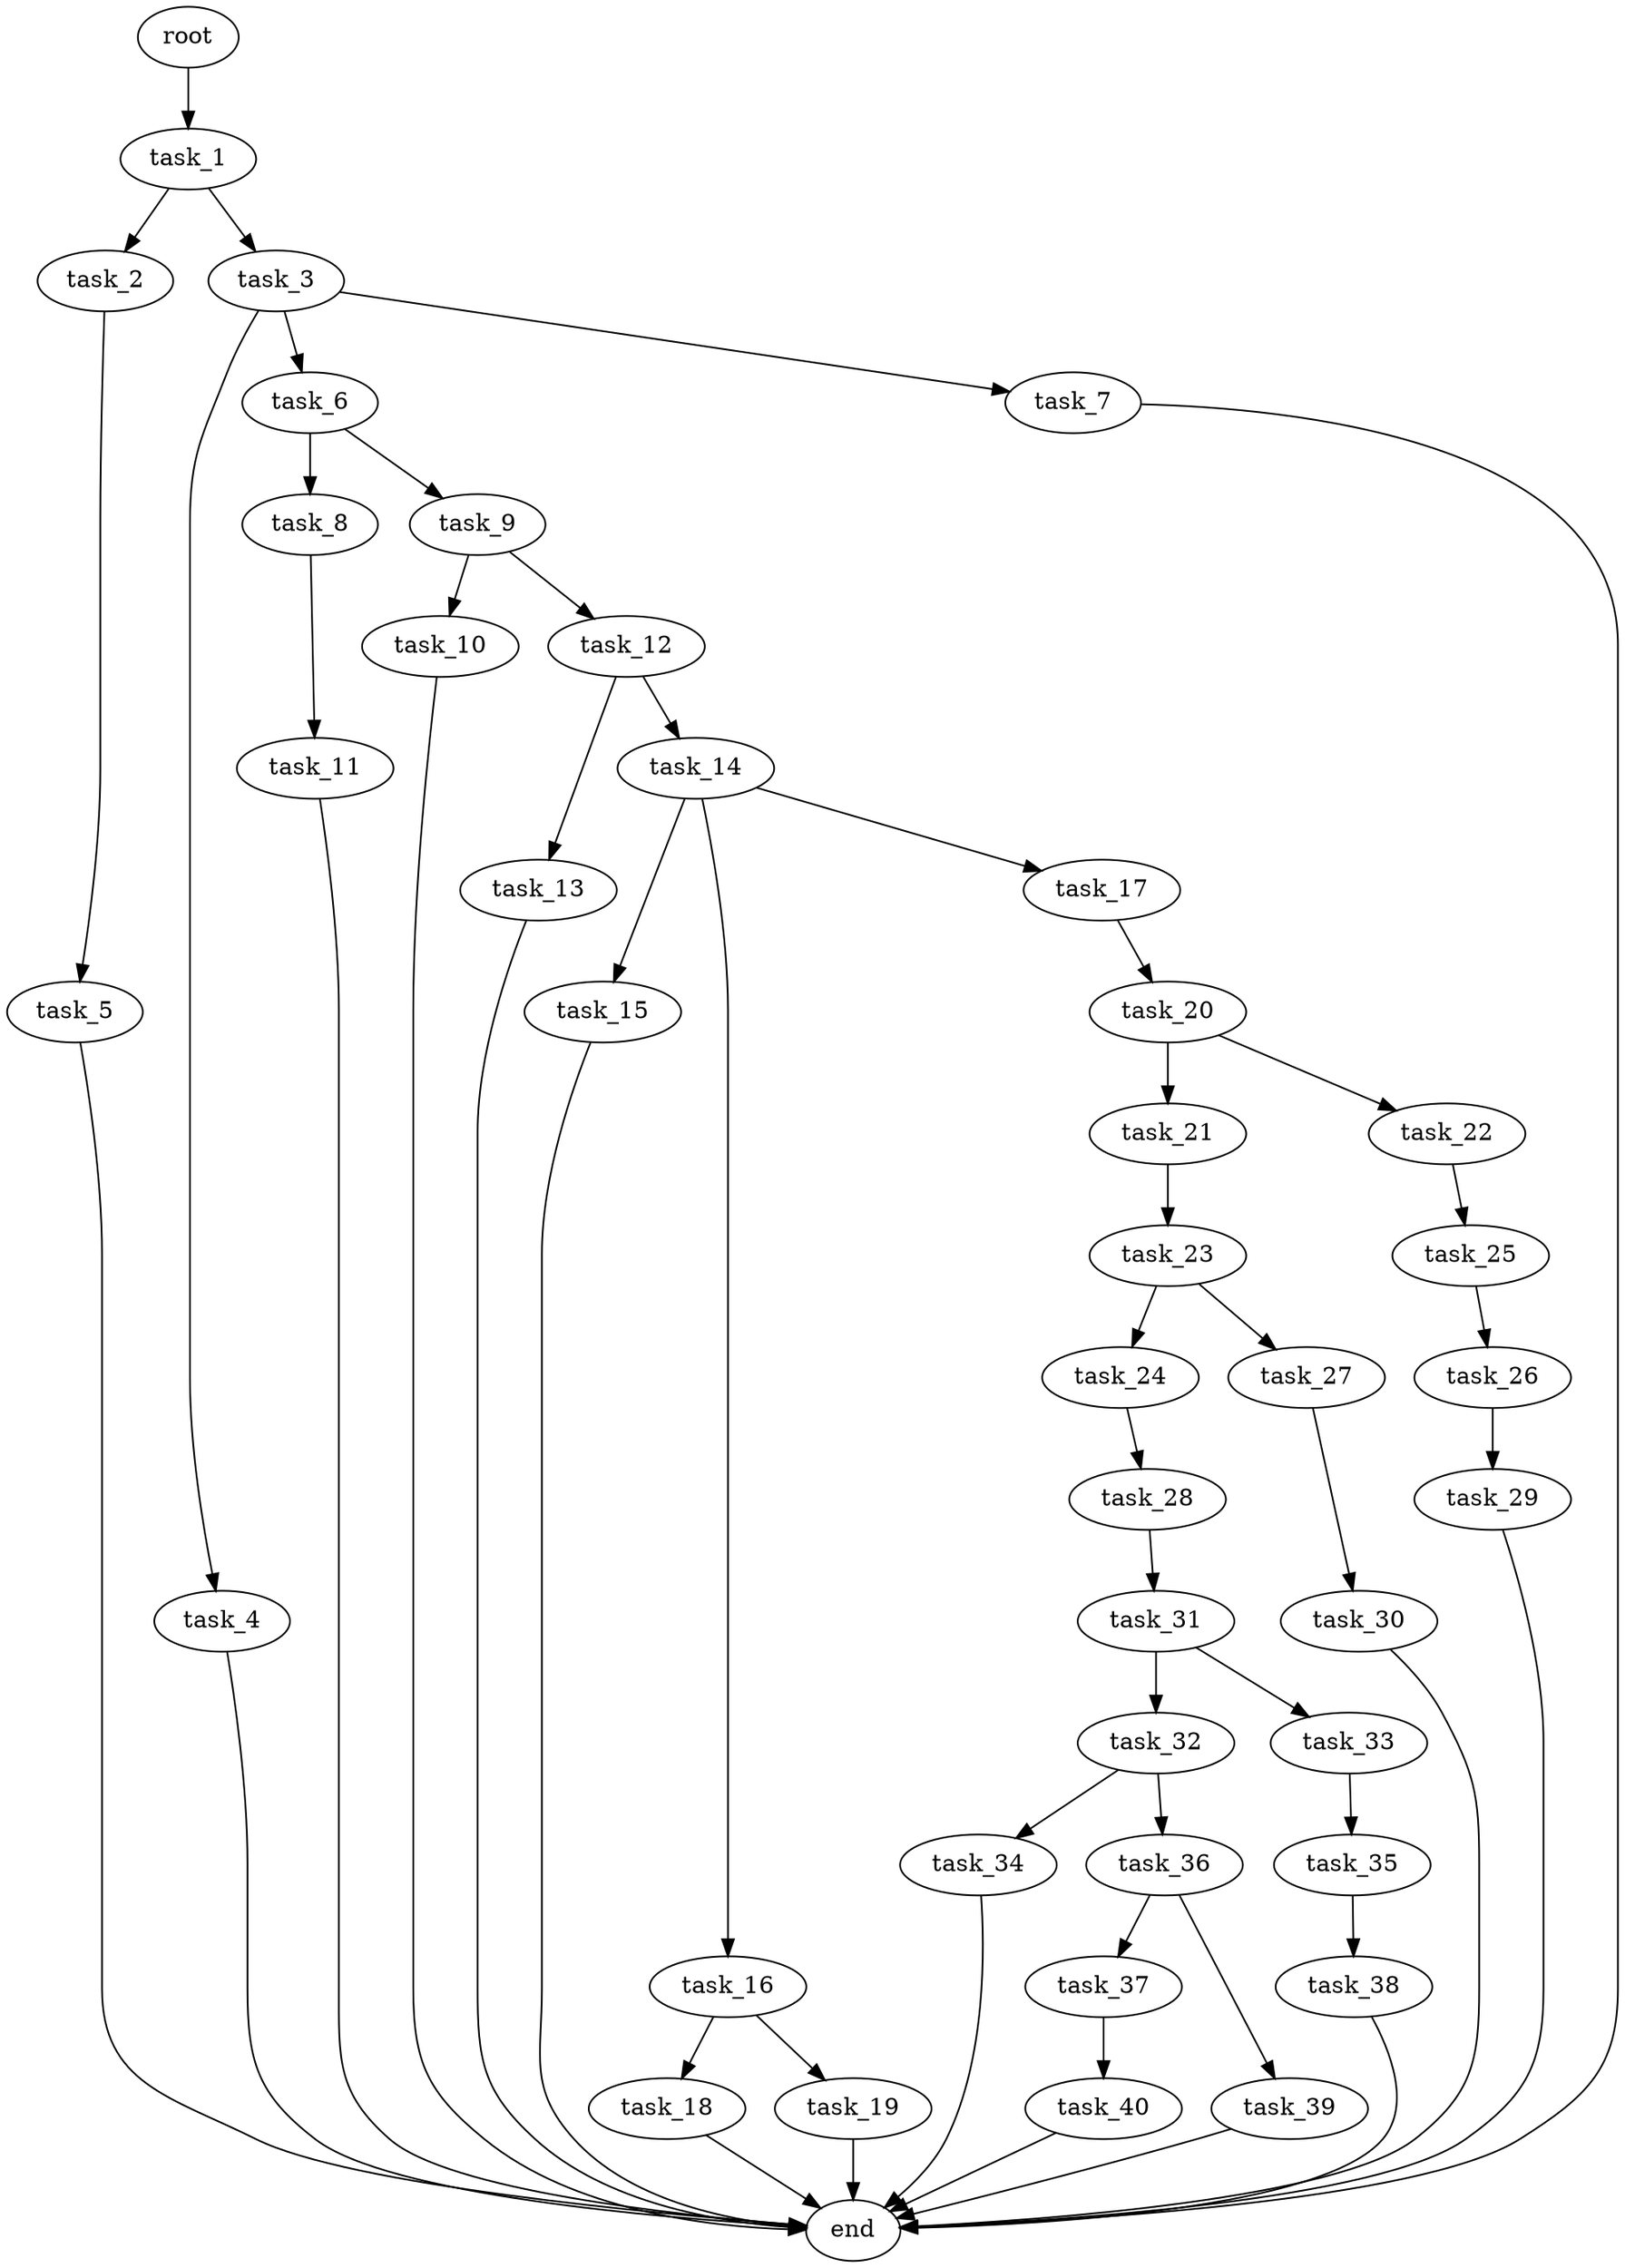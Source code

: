 digraph G {
  root [size="0.000000e+00"];
  task_1 [size="9.807068e+10"];
  task_2 [size="5.717471e+10"];
  task_3 [size="6.673319e+10"];
  task_4 [size="1.926254e+10"];
  task_5 [size="8.223318e+10"];
  task_6 [size="2.342961e+10"];
  task_7 [size="4.529965e+09"];
  task_8 [size="1.794736e+10"];
  task_9 [size="8.272947e+10"];
  task_10 [size="1.977249e+10"];
  task_11 [size="2.950705e+10"];
  task_12 [size="6.136903e+09"];
  task_13 [size="4.495221e+10"];
  task_14 [size="6.186843e+10"];
  task_15 [size="3.158775e+09"];
  task_16 [size="7.257713e+10"];
  task_17 [size="7.240895e+10"];
  task_18 [size="3.667057e+10"];
  task_19 [size="7.566137e+10"];
  task_20 [size="7.611165e+10"];
  task_21 [size="8.347629e+10"];
  task_22 [size="4.318793e+10"];
  task_23 [size="6.879483e+10"];
  task_24 [size="8.336363e+10"];
  task_25 [size="1.591530e+10"];
  task_26 [size="3.781483e+10"];
  task_27 [size="1.714580e+10"];
  task_28 [size="3.522599e+09"];
  task_29 [size="1.751782e+10"];
  task_30 [size="8.429234e+10"];
  task_31 [size="4.204146e+10"];
  task_32 [size="8.491883e+09"];
  task_33 [size="1.576186e+10"];
  task_34 [size="7.330571e+09"];
  task_35 [size="4.151113e+10"];
  task_36 [size="4.346750e+10"];
  task_37 [size="6.997176e+10"];
  task_38 [size="1.662726e+10"];
  task_39 [size="7.137256e+10"];
  task_40 [size="7.137509e+10"];
  end [size="0.000000e+00"];

  root -> task_1 [size="1.000000e-12"];
  task_1 -> task_2 [size="5.717471e+08"];
  task_1 -> task_3 [size="6.673319e+08"];
  task_2 -> task_5 [size="8.223318e+08"];
  task_3 -> task_4 [size="1.926254e+08"];
  task_3 -> task_6 [size="2.342961e+08"];
  task_3 -> task_7 [size="4.529965e+07"];
  task_4 -> end [size="1.000000e-12"];
  task_5 -> end [size="1.000000e-12"];
  task_6 -> task_8 [size="1.794736e+08"];
  task_6 -> task_9 [size="8.272947e+08"];
  task_7 -> end [size="1.000000e-12"];
  task_8 -> task_11 [size="2.950705e+08"];
  task_9 -> task_10 [size="1.977249e+08"];
  task_9 -> task_12 [size="6.136903e+07"];
  task_10 -> end [size="1.000000e-12"];
  task_11 -> end [size="1.000000e-12"];
  task_12 -> task_13 [size="4.495221e+08"];
  task_12 -> task_14 [size="6.186843e+08"];
  task_13 -> end [size="1.000000e-12"];
  task_14 -> task_15 [size="3.158775e+07"];
  task_14 -> task_16 [size="7.257713e+08"];
  task_14 -> task_17 [size="7.240895e+08"];
  task_15 -> end [size="1.000000e-12"];
  task_16 -> task_18 [size="3.667057e+08"];
  task_16 -> task_19 [size="7.566137e+08"];
  task_17 -> task_20 [size="7.611165e+08"];
  task_18 -> end [size="1.000000e-12"];
  task_19 -> end [size="1.000000e-12"];
  task_20 -> task_21 [size="8.347629e+08"];
  task_20 -> task_22 [size="4.318793e+08"];
  task_21 -> task_23 [size="6.879483e+08"];
  task_22 -> task_25 [size="1.591530e+08"];
  task_23 -> task_24 [size="8.336363e+08"];
  task_23 -> task_27 [size="1.714580e+08"];
  task_24 -> task_28 [size="3.522599e+07"];
  task_25 -> task_26 [size="3.781483e+08"];
  task_26 -> task_29 [size="1.751782e+08"];
  task_27 -> task_30 [size="8.429234e+08"];
  task_28 -> task_31 [size="4.204146e+08"];
  task_29 -> end [size="1.000000e-12"];
  task_30 -> end [size="1.000000e-12"];
  task_31 -> task_32 [size="8.491883e+07"];
  task_31 -> task_33 [size="1.576186e+08"];
  task_32 -> task_34 [size="7.330571e+07"];
  task_32 -> task_36 [size="4.346750e+08"];
  task_33 -> task_35 [size="4.151113e+08"];
  task_34 -> end [size="1.000000e-12"];
  task_35 -> task_38 [size="1.662726e+08"];
  task_36 -> task_37 [size="6.997176e+08"];
  task_36 -> task_39 [size="7.137256e+08"];
  task_37 -> task_40 [size="7.137509e+08"];
  task_38 -> end [size="1.000000e-12"];
  task_39 -> end [size="1.000000e-12"];
  task_40 -> end [size="1.000000e-12"];
}
